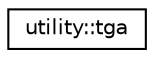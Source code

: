 digraph "Graphical Class Hierarchy"
{
  edge [fontname="Helvetica",fontsize="10",labelfontname="Helvetica",labelfontsize="10"];
  node [fontname="Helvetica",fontsize="10",shape=record];
  rankdir="LR";
  Node0 [label="utility::tga",height=0.2,width=0.4,color="black", fillcolor="white", style="filled",URL="$structutility_1_1tga.html"];
}
